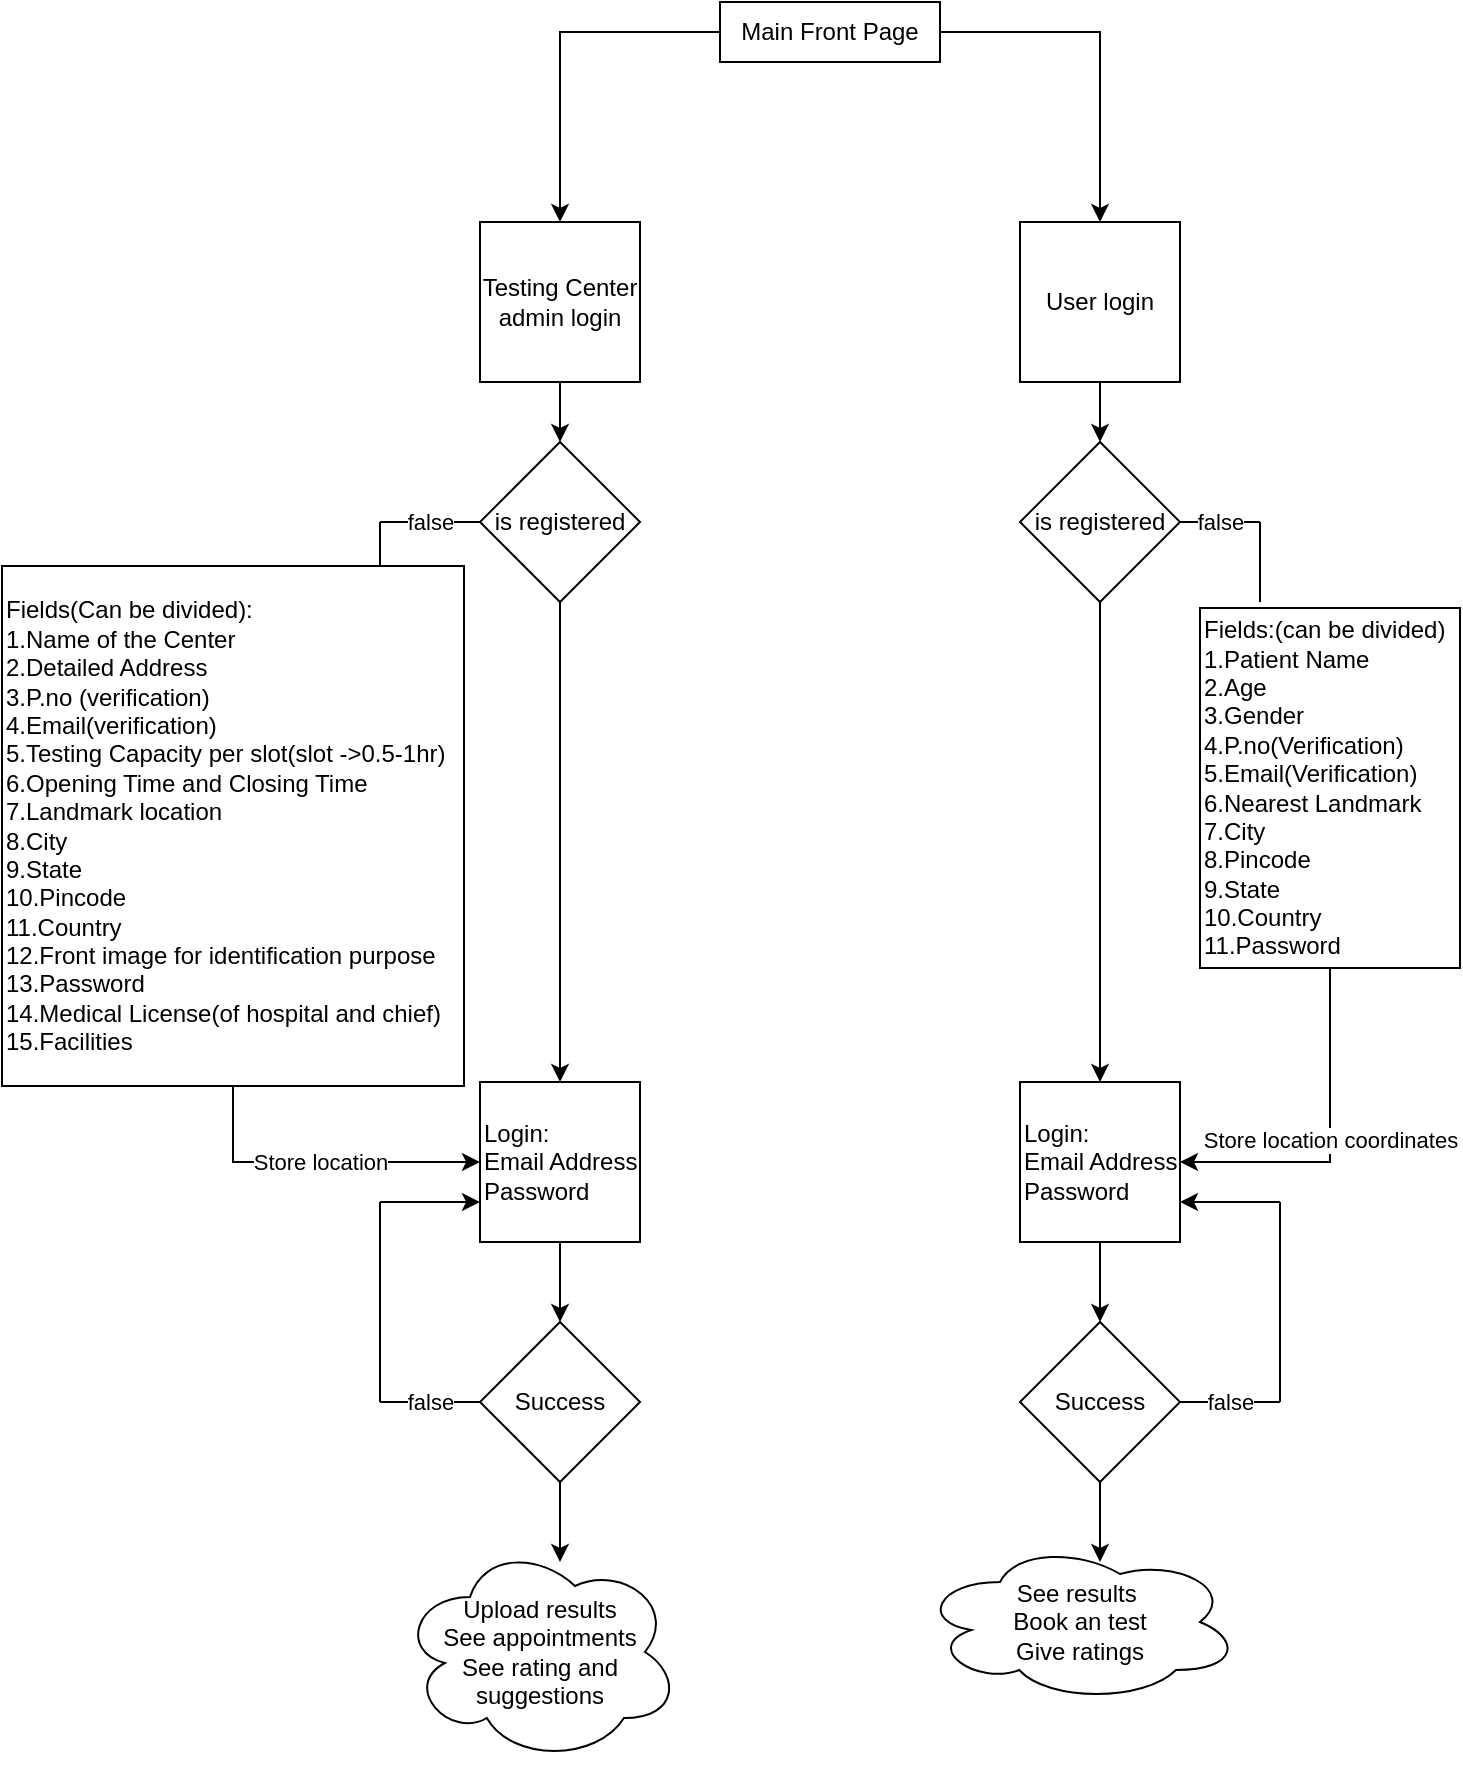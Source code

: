 <mxfile version="14.1.9" type="device"><diagram id="C5RBs43oDa-KdzZeNtuy" name="Page-1"><mxGraphModel dx="800" dy="490" grid="1" gridSize="10" guides="1" tooltips="1" connect="1" arrows="1" fold="1" page="1" pageScale="1" pageWidth="827" pageHeight="1169" math="0" shadow="0"><root><mxCell id="WIyWlLk6GJQsqaUBKTNV-0"/><mxCell id="WIyWlLk6GJQsqaUBKTNV-1" parent="WIyWlLk6GJQsqaUBKTNV-0"/><mxCell id="UhO89xUFI2iJs0BHuK92-24" style="edgeStyle=orthogonalEdgeStyle;rounded=0;orthogonalLoop=1;jettySize=auto;html=1;" parent="WIyWlLk6GJQsqaUBKTNV-1" source="UhO89xUFI2iJs0BHuK92-0" target="UhO89xUFI2iJs0BHuK92-4" edge="1"><mxGeometry relative="1" as="geometry"/></mxCell><mxCell id="UhO89xUFI2iJs0BHuK92-25" style="edgeStyle=orthogonalEdgeStyle;rounded=0;orthogonalLoop=1;jettySize=auto;html=1;entryX=0.5;entryY=0;entryDx=0;entryDy=0;" parent="WIyWlLk6GJQsqaUBKTNV-1" source="UhO89xUFI2iJs0BHuK92-0" target="UhO89xUFI2iJs0BHuK92-5" edge="1"><mxGeometry relative="1" as="geometry"/></mxCell><mxCell id="UhO89xUFI2iJs0BHuK92-0" value="Main Front Page" style="rounded=0;whiteSpace=wrap;html=1;" parent="WIyWlLk6GJQsqaUBKTNV-1" vertex="1"><mxGeometry x="370" y="20" width="110" height="30" as="geometry"/></mxCell><mxCell id="UhO89xUFI2iJs0BHuK92-26" style="edgeStyle=orthogonalEdgeStyle;rounded=0;orthogonalLoop=1;jettySize=auto;html=1;exitX=0.5;exitY=1;exitDx=0;exitDy=0;" parent="WIyWlLk6GJQsqaUBKTNV-1" source="UhO89xUFI2iJs0BHuK92-4" target="UhO89xUFI2iJs0BHuK92-6" edge="1"><mxGeometry relative="1" as="geometry"/></mxCell><mxCell id="UhO89xUFI2iJs0BHuK92-4" value="Testing Center admin login" style="whiteSpace=wrap;html=1;aspect=fixed;" parent="WIyWlLk6GJQsqaUBKTNV-1" vertex="1"><mxGeometry x="250" y="130" width="80" height="80" as="geometry"/></mxCell><mxCell id="UhO89xUFI2iJs0BHuK92-28" style="edgeStyle=orthogonalEdgeStyle;rounded=0;orthogonalLoop=1;jettySize=auto;html=1;entryX=0.5;entryY=0;entryDx=0;entryDy=0;" parent="WIyWlLk6GJQsqaUBKTNV-1" source="UhO89xUFI2iJs0BHuK92-5" target="UhO89xUFI2iJs0BHuK92-7" edge="1"><mxGeometry relative="1" as="geometry"/></mxCell><mxCell id="UhO89xUFI2iJs0BHuK92-5" value="User login" style="whiteSpace=wrap;html=1;aspect=fixed;" parent="WIyWlLk6GJQsqaUBKTNV-1" vertex="1"><mxGeometry x="520" y="130" width="80" height="80" as="geometry"/></mxCell><mxCell id="UhO89xUFI2iJs0BHuK92-23" style="edgeStyle=orthogonalEdgeStyle;rounded=0;orthogonalLoop=1;jettySize=auto;html=1;exitX=0.5;exitY=1;exitDx=0;exitDy=0;entryX=0.5;entryY=0;entryDx=0;entryDy=0;" parent="WIyWlLk6GJQsqaUBKTNV-1" source="UhO89xUFI2iJs0BHuK92-6" target="UhO89xUFI2iJs0BHuK92-18" edge="1"><mxGeometry relative="1" as="geometry"/></mxCell><mxCell id="UhO89xUFI2iJs0BHuK92-6" value="is registered" style="rhombus;whiteSpace=wrap;html=1;" parent="WIyWlLk6GJQsqaUBKTNV-1" vertex="1"><mxGeometry x="250" y="240" width="80" height="80" as="geometry"/></mxCell><mxCell id="UhO89xUFI2iJs0BHuK92-30" style="edgeStyle=orthogonalEdgeStyle;rounded=0;orthogonalLoop=1;jettySize=auto;html=1;entryX=0.5;entryY=0;entryDx=0;entryDy=0;" parent="WIyWlLk6GJQsqaUBKTNV-1" source="UhO89xUFI2iJs0BHuK92-7" target="UhO89xUFI2iJs0BHuK92-19" edge="1"><mxGeometry relative="1" as="geometry"/></mxCell><mxCell id="UhO89xUFI2iJs0BHuK92-7" value="is registered" style="rhombus;whiteSpace=wrap;html=1;" parent="WIyWlLk6GJQsqaUBKTNV-1" vertex="1"><mxGeometry x="520" y="240" width="80" height="80" as="geometry"/></mxCell><mxCell id="UhO89xUFI2iJs0BHuK92-10" value="false" style="endArrow=none;html=1;" parent="WIyWlLk6GJQsqaUBKTNV-1" edge="1"><mxGeometry width="50" height="50" relative="1" as="geometry"><mxPoint x="200" y="280" as="sourcePoint"/><mxPoint x="250" y="280" as="targetPoint"/></mxGeometry></mxCell><mxCell id="UhO89xUFI2iJs0BHuK92-11" value="false" style="endArrow=none;html=1;" parent="WIyWlLk6GJQsqaUBKTNV-1" edge="1"><mxGeometry width="50" height="50" relative="1" as="geometry"><mxPoint x="600" y="280" as="sourcePoint"/><mxPoint x="640" y="280" as="targetPoint"/></mxGeometry></mxCell><mxCell id="UhO89xUFI2iJs0BHuK92-12" value="" style="endArrow=none;html=1;" parent="WIyWlLk6GJQsqaUBKTNV-1" edge="1"><mxGeometry width="50" height="50" relative="1" as="geometry"><mxPoint x="200" y="320" as="sourcePoint"/><mxPoint x="200" y="280" as="targetPoint"/></mxGeometry></mxCell><mxCell id="UhO89xUFI2iJs0BHuK92-13" value="" style="endArrow=none;html=1;" parent="WIyWlLk6GJQsqaUBKTNV-1" edge="1"><mxGeometry width="50" height="50" relative="1" as="geometry"><mxPoint x="640" y="320" as="sourcePoint"/><mxPoint x="640" y="280" as="targetPoint"/></mxGeometry></mxCell><mxCell id="UhO89xUFI2iJs0BHuK92-22" value="Store location" style="edgeStyle=orthogonalEdgeStyle;rounded=0;orthogonalLoop=1;jettySize=auto;html=1;exitX=0.5;exitY=1;exitDx=0;exitDy=0;" parent="WIyWlLk6GJQsqaUBKTNV-1" source="UhO89xUFI2iJs0BHuK92-14" target="UhO89xUFI2iJs0BHuK92-18" edge="1"><mxGeometry relative="1" as="geometry"/></mxCell><mxCell id="UhO89xUFI2iJs0BHuK92-14" value="Fields(Can be divided):&lt;br&gt;1.Name of the Center&lt;br&gt;2.Detailed Address&lt;br&gt;3.P.no (verification)&lt;br&gt;4.Email(verification)&lt;br&gt;5.Testing Capacity per slot(slot -&amp;gt;0.5-1hr)&lt;br&gt;6.Opening Time and Closing Time&lt;br&gt;7.Landmark location&lt;br&gt;8.City&lt;br&gt;9.State&lt;br&gt;10.Pincode&lt;br&gt;11.Country&lt;br&gt;12.Front image for identification purpose&lt;br&gt;13.Password&lt;br&gt;14.Medical License(of hospital and chief)&lt;br&gt;15.Facilities&lt;br&gt;" style="rounded=0;whiteSpace=wrap;html=1;align=left;" parent="WIyWlLk6GJQsqaUBKTNV-1" vertex="1"><mxGeometry x="11" y="302" width="231" height="260" as="geometry"/></mxCell><mxCell id="UhO89xUFI2iJs0BHuK92-21" value="Store location coordinates" style="edgeStyle=orthogonalEdgeStyle;rounded=0;orthogonalLoop=1;jettySize=auto;html=1;exitX=0.5;exitY=1;exitDx=0;exitDy=0;entryX=1;entryY=0.5;entryDx=0;entryDy=0;" parent="WIyWlLk6GJQsqaUBKTNV-1" source="UhO89xUFI2iJs0BHuK92-15" target="UhO89xUFI2iJs0BHuK92-19" edge="1"><mxGeometry relative="1" as="geometry"/></mxCell><mxCell id="UhO89xUFI2iJs0BHuK92-15" value="Fields:(can be divided)&lt;br&gt;1.Patient Name&lt;br&gt;2.Age&lt;br&gt;3.Gender&lt;br&gt;4.P.no(Verification)&lt;br&gt;5.Email(Verification)&lt;br&gt;6.Nearest Landmark&lt;br&gt;7.City&lt;br&gt;8.Pincode&lt;br&gt;9.State&lt;br&gt;10.Country&lt;br&gt;11.Password" style="rounded=0;whiteSpace=wrap;html=1;align=left;" parent="WIyWlLk6GJQsqaUBKTNV-1" vertex="1"><mxGeometry x="610" y="323" width="130" height="180" as="geometry"/></mxCell><mxCell id="UhO89xUFI2iJs0BHuK92-31" style="edgeStyle=orthogonalEdgeStyle;rounded=0;orthogonalLoop=1;jettySize=auto;html=1;" parent="WIyWlLk6GJQsqaUBKTNV-1" source="UhO89xUFI2iJs0BHuK92-18" edge="1"><mxGeometry relative="1" as="geometry"><mxPoint x="290" y="680" as="targetPoint"/></mxGeometry></mxCell><mxCell id="UhO89xUFI2iJs0BHuK92-18" value="Login:&lt;br&gt;Email Address&lt;br&gt;Password" style="whiteSpace=wrap;html=1;aspect=fixed;align=left;" parent="WIyWlLk6GJQsqaUBKTNV-1" vertex="1"><mxGeometry x="250" y="560" width="80" height="80" as="geometry"/></mxCell><mxCell id="UhO89xUFI2iJs0BHuK92-35" style="edgeStyle=orthogonalEdgeStyle;rounded=0;orthogonalLoop=1;jettySize=auto;html=1;entryX=0.5;entryY=0;entryDx=0;entryDy=0;" parent="WIyWlLk6GJQsqaUBKTNV-1" source="UhO89xUFI2iJs0BHuK92-19" target="UhO89xUFI2iJs0BHuK92-34" edge="1"><mxGeometry relative="1" as="geometry"/></mxCell><mxCell id="UhO89xUFI2iJs0BHuK92-19" value="Login:&lt;br&gt;Email Address&lt;br&gt;Password" style="whiteSpace=wrap;html=1;aspect=fixed;align=left;" parent="WIyWlLk6GJQsqaUBKTNV-1" vertex="1"><mxGeometry x="520" y="560" width="80" height="80" as="geometry"/></mxCell><mxCell id="UhO89xUFI2iJs0BHuK92-29" style="edgeStyle=orthogonalEdgeStyle;rounded=0;orthogonalLoop=1;jettySize=auto;html=1;exitX=0.5;exitY=1;exitDx=0;exitDy=0;" parent="WIyWlLk6GJQsqaUBKTNV-1" source="UhO89xUFI2iJs0BHuK92-19" target="UhO89xUFI2iJs0BHuK92-19" edge="1"><mxGeometry relative="1" as="geometry"/></mxCell><mxCell id="UhO89xUFI2iJs0BHuK92-51" style="edgeStyle=orthogonalEdgeStyle;rounded=0;orthogonalLoop=1;jettySize=auto;html=1;" parent="WIyWlLk6GJQsqaUBKTNV-1" source="UhO89xUFI2iJs0BHuK92-33" edge="1"><mxGeometry relative="1" as="geometry"><mxPoint x="290" y="800" as="targetPoint"/></mxGeometry></mxCell><mxCell id="UhO89xUFI2iJs0BHuK92-33" value="Success" style="rhombus;whiteSpace=wrap;html=1;" parent="WIyWlLk6GJQsqaUBKTNV-1" vertex="1"><mxGeometry x="250" y="680" width="80" height="80" as="geometry"/></mxCell><mxCell id="UhO89xUFI2iJs0BHuK92-52" style="edgeStyle=orthogonalEdgeStyle;rounded=0;orthogonalLoop=1;jettySize=auto;html=1;" parent="WIyWlLk6GJQsqaUBKTNV-1" source="UhO89xUFI2iJs0BHuK92-34" edge="1"><mxGeometry relative="1" as="geometry"><mxPoint x="560" y="800" as="targetPoint"/></mxGeometry></mxCell><mxCell id="UhO89xUFI2iJs0BHuK92-34" value="Success" style="rhombus;whiteSpace=wrap;html=1;" parent="WIyWlLk6GJQsqaUBKTNV-1" vertex="1"><mxGeometry x="520" y="680" width="80" height="80" as="geometry"/></mxCell><mxCell id="UhO89xUFI2iJs0BHuK92-44" value="false" style="endArrow=none;html=1;" parent="WIyWlLk6GJQsqaUBKTNV-1" edge="1"><mxGeometry width="50" height="50" relative="1" as="geometry"><mxPoint x="200" y="720" as="sourcePoint"/><mxPoint x="250" y="720" as="targetPoint"/><Array as="points"/></mxGeometry></mxCell><mxCell id="UhO89xUFI2iJs0BHuK92-46" value="" style="endArrow=classic;html=1;entryX=0;entryY=0.75;entryDx=0;entryDy=0;" parent="WIyWlLk6GJQsqaUBKTNV-1" target="UhO89xUFI2iJs0BHuK92-18" edge="1"><mxGeometry width="50" height="50" relative="1" as="geometry"><mxPoint x="200" y="620" as="sourcePoint"/><mxPoint x="250" y="570" as="targetPoint"/></mxGeometry></mxCell><mxCell id="UhO89xUFI2iJs0BHuK92-47" value="" style="endArrow=none;html=1;" parent="WIyWlLk6GJQsqaUBKTNV-1" edge="1"><mxGeometry width="50" height="50" relative="1" as="geometry"><mxPoint x="200" y="720" as="sourcePoint"/><mxPoint x="200" y="620" as="targetPoint"/></mxGeometry></mxCell><mxCell id="UhO89xUFI2iJs0BHuK92-48" value="false" style="endArrow=none;html=1;" parent="WIyWlLk6GJQsqaUBKTNV-1" edge="1"><mxGeometry width="50" height="50" relative="1" as="geometry"><mxPoint x="600" y="720" as="sourcePoint"/><mxPoint x="650" y="720" as="targetPoint"/><Array as="points"/></mxGeometry></mxCell><mxCell id="UhO89xUFI2iJs0BHuK92-49" value="" style="endArrow=classic;html=1;" parent="WIyWlLk6GJQsqaUBKTNV-1" edge="1"><mxGeometry width="50" height="50" relative="1" as="geometry"><mxPoint x="650" y="620" as="sourcePoint"/><mxPoint x="600" y="620" as="targetPoint"/></mxGeometry></mxCell><mxCell id="UhO89xUFI2iJs0BHuK92-50" value="" style="endArrow=none;html=1;" parent="WIyWlLk6GJQsqaUBKTNV-1" edge="1"><mxGeometry width="50" height="50" relative="1" as="geometry"><mxPoint x="650" y="720" as="sourcePoint"/><mxPoint x="650" y="620" as="targetPoint"/></mxGeometry></mxCell><mxCell id="UhO89xUFI2iJs0BHuK92-54" value="Upload results&lt;br&gt;See appointments&lt;br&gt;See rating and suggestions" style="ellipse;shape=cloud;whiteSpace=wrap;html=1;" parent="WIyWlLk6GJQsqaUBKTNV-1" vertex="1"><mxGeometry x="210" y="790" width="140" height="110" as="geometry"/></mxCell><mxCell id="UhO89xUFI2iJs0BHuK92-55" value="See results&amp;nbsp;&lt;br&gt;Book an test&lt;br&gt;Give ratings" style="ellipse;shape=cloud;whiteSpace=wrap;html=1;" parent="WIyWlLk6GJQsqaUBKTNV-1" vertex="1"><mxGeometry x="470" y="790" width="160" height="80" as="geometry"/></mxCell></root></mxGraphModel></diagram></mxfile>